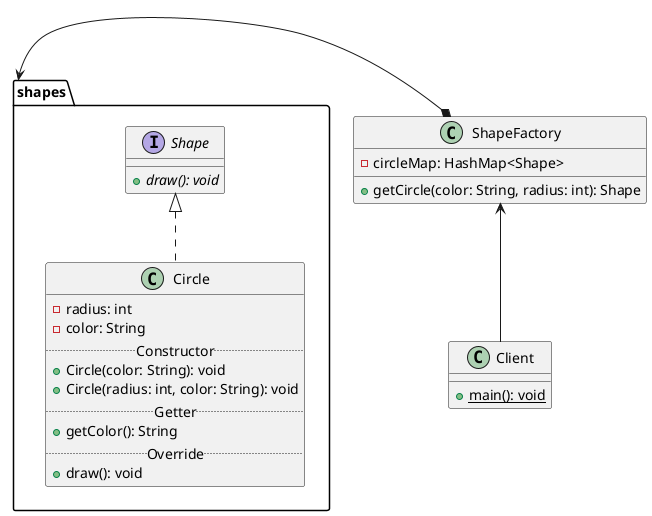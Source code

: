 @startuml

package shapes {
    interface Shape {
        + {abstract} draw(): void
    }

    class Circle {
        - radius: int
        - color: String
        .. Constructor ..
        + Circle(color: String): void
        + Circle(radius: int, color: String): void
        .. Getter ..
        + getColor(): String
        .. Override ..
        + draw(): void
    }
}

class ShapeFactory {
    - circleMap: HashMap<Shape>
    + getCircle(color: String, radius: int): Shape
}

class Client {
    + {static} main(): void
}

Shape <|.. Circle

shapes <-right-* ShapeFactory

ShapeFactory <-- Client

@enduml
